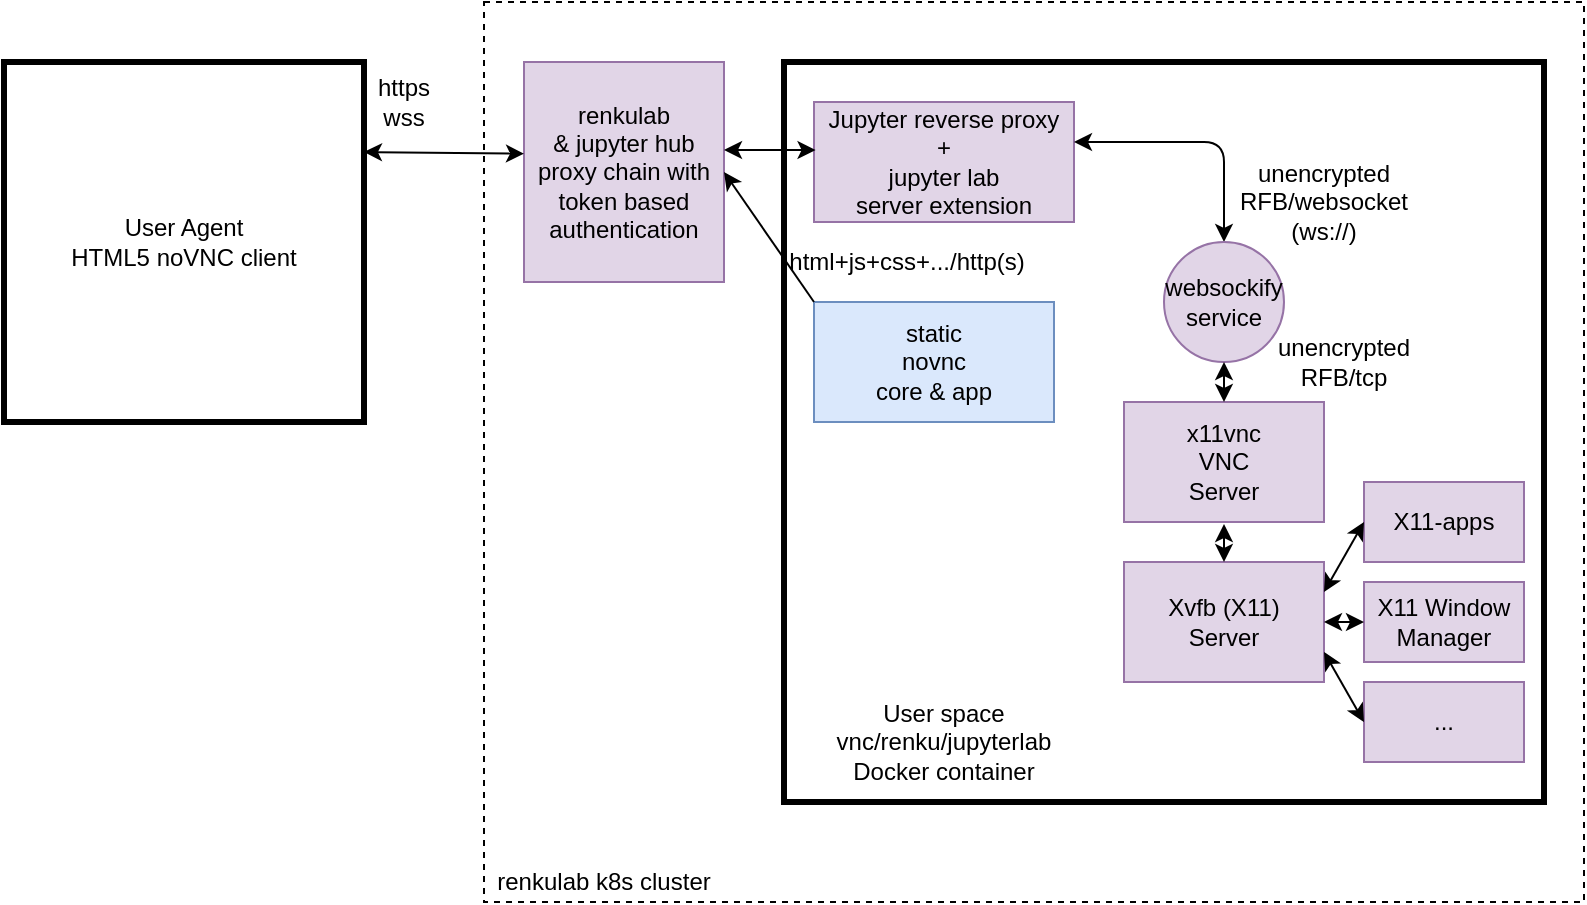 <?xml version="1.0"?>
<mxfile version="13.9.9" type="device">
  <diagram id="oRsjdCRwozJ9lEBOTv6X" name="Page-1"><mxGraphModel dx="1106" dy="1003" grid="1" gridSize="10" guides="1" tooltips="1" connect="1" arrows="1" fold="1" page="1" pageScale="1" pageWidth="827" pageHeight="1169" math="0" shadow="0"><root><mxCell id="0"/><mxCell id="1" parent="0"/><mxCell id="84cEDR2ep9NVqmo1QC96-34" value="" style="rounded=0;whiteSpace=wrap;html=1;strokeWidth=1;dashed=1;perimeterSpacing=0;" vertex="1" parent="1"><mxGeometry x="260" y="90" width="550" height="450" as="geometry"/></mxCell><mxCell id="84cEDR2ep9NVqmo1QC96-1" value="" style="whiteSpace=wrap;html=1;strokeWidth=3;" vertex="1" parent="1"><mxGeometry x="410" y="120" width="380" height="370" as="geometry"/></mxCell><mxCell id="84cEDR2ep9NVqmo1QC96-2" value="Xvfb (X11)&lt;br&gt;Server" style="rounded=0;whiteSpace=wrap;html=1;fillColor=#e1d5e7;strokeColor=#9673a6;" vertex="1" parent="1"><mxGeometry x="580" y="370" width="100" height="60" as="geometry"/></mxCell><mxCell id="84cEDR2ep9NVqmo1QC96-3" value="X11-apps" style="whiteSpace=wrap;html=1;imageAspect=0;resizeWidth=0;fillColor=#e1d5e7;strokeColor=#9673a6;" vertex="1" parent="1"><mxGeometry x="700" y="330" width="80" height="40" as="geometry"/></mxCell><mxCell id="84cEDR2ep9NVqmo1QC96-4" value="X11 Window&lt;br&gt;Manager" style="whiteSpace=wrap;html=1;fillColor=#e1d5e7;strokeColor=#9673a6;" vertex="1" parent="1"><mxGeometry x="700" y="380" width="80" height="40" as="geometry"/></mxCell><mxCell id="84cEDR2ep9NVqmo1QC96-5" value="" style="endArrow=classic;startArrow=classic;html=1;entryX=0;entryY=0.5;entryDx=0;entryDy=0;exitX=1;exitY=0.25;exitDx=0;exitDy=0;" edge="1" parent="1" source="84cEDR2ep9NVqmo1QC96-2" target="84cEDR2ep9NVqmo1QC96-3"><mxGeometry width="50" height="50" relative="1" as="geometry"><mxPoint x="340" y="530" as="sourcePoint"/><mxPoint x="390" y="480" as="targetPoint"/></mxGeometry></mxCell><mxCell id="84cEDR2ep9NVqmo1QC96-6" value="" style="endArrow=classic;startArrow=classic;html=1;entryX=0;entryY=0.5;entryDx=0;entryDy=0;exitX=1;exitY=0.5;exitDx=0;exitDy=0;" edge="1" parent="1" source="84cEDR2ep9NVqmo1QC96-2" target="84cEDR2ep9NVqmo1QC96-4"><mxGeometry width="50" height="50" relative="1" as="geometry"><mxPoint x="340" y="530" as="sourcePoint"/><mxPoint x="390" y="480" as="targetPoint"/></mxGeometry></mxCell><mxCell id="84cEDR2ep9NVqmo1QC96-7" value="User Agent&lt;br&gt;HTML5 noVNC client" style="whiteSpace=wrap;html=1;aspect=fixed;strokeWidth=3;" vertex="1" parent="1"><mxGeometry x="20" y="120" width="180" height="180" as="geometry"/></mxCell><mxCell id="84cEDR2ep9NVqmo1QC96-9" value="x11vnc&lt;br&gt;VNC&lt;br&gt;Server" style="rounded=0;whiteSpace=wrap;html=1;fillColor=#e1d5e7;strokeColor=#9673a6;" vertex="1" parent="1"><mxGeometry x="580" y="290" width="100" height="60" as="geometry"/></mxCell><mxCell id="84cEDR2ep9NVqmo1QC96-10" value="renkulab&lt;br&gt;&amp;amp; jupyter hub&lt;br&gt;proxy chain with&lt;br&gt;token based&lt;br&gt;authentication" style="rounded=0;whiteSpace=wrap;html=1;fillColor=#e1d5e7;strokeColor=#9673a6;" vertex="1" parent="1"><mxGeometry x="280" y="120" width="100" height="110" as="geometry"/></mxCell><mxCell id="84cEDR2ep9NVqmo1QC96-11" value="" style="endArrow=classic;startArrow=classic;html=1;exitX=0.5;exitY=0;exitDx=0;exitDy=0;" edge="1" parent="1" source="84cEDR2ep9NVqmo1QC96-2"><mxGeometry width="50" height="50" relative="1" as="geometry"><mxPoint x="420" y="470" as="sourcePoint"/><mxPoint x="630" y="351" as="targetPoint"/></mxGeometry></mxCell><mxCell id="84cEDR2ep9NVqmo1QC96-13" value="Jupyter reverse proxy&lt;br&gt;+&lt;br&gt;jupyter lab&lt;br&gt;server extension" style="rounded=0;whiteSpace=wrap;html=1;fillColor=#e1d5e7;strokeColor=#9673a6;" vertex="1" parent="1"><mxGeometry x="425" y="140" width="130" height="60" as="geometry"/></mxCell><mxCell id="84cEDR2ep9NVqmo1QC96-14" value="static&lt;br&gt;novnc&lt;br&gt;core &amp;amp; app" style="rounded=0;whiteSpace=wrap;html=1;fillColor=#dae8fc;strokeColor=#6c8ebf;" vertex="1" parent="1"><mxGeometry x="425" y="240" width="120" height="60" as="geometry"/></mxCell><mxCell id="84cEDR2ep9NVqmo1QC96-15" value="" style="endArrow=classic;startArrow=classic;html=1;exitX=0.5;exitY=0;exitDx=0;exitDy=0;" edge="1" parent="1" source="84cEDR2ep9NVqmo1QC96-16"><mxGeometry width="50" height="50" relative="1" as="geometry"><mxPoint x="370" y="440" as="sourcePoint"/><mxPoint x="555" y="160" as="targetPoint"/><Array as="points"><mxPoint x="630" y="160"/></Array></mxGeometry></mxCell><mxCell id="84cEDR2ep9NVqmo1QC96-16" value="websockify&lt;br&gt;service" style="ellipse;whiteSpace=wrap;html=1;aspect=fixed;fillColor=#e1d5e7;strokeColor=#9673a6;" vertex="1" parent="1"><mxGeometry x="600" y="210" width="60" height="60" as="geometry"/></mxCell><mxCell id="84cEDR2ep9NVqmo1QC96-17" value="unencrypted&lt;br&gt;RFB/websocket (ws://)" style="text;html=1;strokeColor=none;fillColor=none;align=center;verticalAlign=middle;whiteSpace=wrap;rounded=0;" vertex="1" parent="1"><mxGeometry x="630" y="180" width="100" height="20" as="geometry"/></mxCell><mxCell id="84cEDR2ep9NVqmo1QC96-18" value="unencrypted RFB/tcp" style="text;html=1;strokeColor=none;fillColor=none;align=center;verticalAlign=middle;whiteSpace=wrap;rounded=0;" vertex="1" parent="1"><mxGeometry x="670" y="260" width="40" height="20" as="geometry"/></mxCell><mxCell id="84cEDR2ep9NVqmo1QC96-19" value="" style="endArrow=classic;startArrow=none;html=1;entryX=1;entryY=0.5;entryDx=0;entryDy=0;exitX=0;exitY=0;exitDx=0;exitDy=0;endFill=1;startFill=0;" edge="1" parent="1" source="84cEDR2ep9NVqmo1QC96-14" target="84cEDR2ep9NVqmo1QC96-10"><mxGeometry width="50" height="50" relative="1" as="geometry"><mxPoint x="600" y="230" as="sourcePoint"/><mxPoint x="540" y="180" as="targetPoint"/></mxGeometry></mxCell><mxCell id="84cEDR2ep9NVqmo1QC96-21" value="" style="endArrow=classic;startArrow=classic;html=1;entryX=0.5;entryY=1;entryDx=0;entryDy=0;exitX=0.5;exitY=0;exitDx=0;exitDy=0;" edge="1" parent="1" source="84cEDR2ep9NVqmo1QC96-9" target="84cEDR2ep9NVqmo1QC96-16"><mxGeometry width="50" height="50" relative="1" as="geometry"><mxPoint x="350" y="250" as="sourcePoint"/><mxPoint x="400" y="200" as="targetPoint"/></mxGeometry></mxCell><mxCell id="84cEDR2ep9NVqmo1QC96-22" value="html+js+css+.../http(s)" style="text;html=1;strokeColor=none;fillColor=none;align=center;verticalAlign=middle;whiteSpace=wrap;rounded=0;" vertex="1" parent="1"><mxGeometry x="414" y="210" width="115" height="20" as="geometry"/></mxCell><mxCell id="84cEDR2ep9NVqmo1QC96-23" value="" style="endArrow=classic;startArrow=classic;html=1;exitX=1;exitY=0.25;exitDx=0;exitDy=0;entryX=0;entryY=0.417;entryDx=0;entryDy=0;entryPerimeter=0;" edge="1" parent="1" source="84cEDR2ep9NVqmo1QC96-7" target="84cEDR2ep9NVqmo1QC96-10"><mxGeometry width="50" height="50" relative="1" as="geometry"><mxPoint x="310" y="250" as="sourcePoint"/><mxPoint x="240" y="170" as="targetPoint"/></mxGeometry></mxCell><mxCell id="84cEDR2ep9NVqmo1QC96-24" value="" style="endArrow=classic;startArrow=classic;html=1;exitX=1;exitY=0.4;exitDx=0;exitDy=0;entryX=0.006;entryY=0.4;entryDx=0;entryDy=0;entryPerimeter=0;exitPerimeter=0;" edge="1" parent="1" source="84cEDR2ep9NVqmo1QC96-10" target="84cEDR2ep9NVqmo1QC96-13"><mxGeometry width="50" height="50" relative="1" as="geometry"><mxPoint x="230" y="175" as="sourcePoint"/><mxPoint x="250" y="175.02" as="targetPoint"/></mxGeometry></mxCell><mxCell id="84cEDR2ep9NVqmo1QC96-28" value="..." style="whiteSpace=wrap;html=1;fillColor=#e1d5e7;strokeColor=#9673a6;" vertex="1" parent="1"><mxGeometry x="700" y="430" width="80" height="40" as="geometry"/></mxCell><mxCell id="84cEDR2ep9NVqmo1QC96-29" value="" style="endArrow=classic;startArrow=classic;html=1;entryX=0;entryY=0.5;entryDx=0;entryDy=0;exitX=1;exitY=0.75;exitDx=0;exitDy=0;" edge="1" parent="1" source="84cEDR2ep9NVqmo1QC96-2" target="84cEDR2ep9NVqmo1QC96-28"><mxGeometry width="50" height="50" relative="1" as="geometry"><mxPoint x="690" y="395" as="sourcePoint"/><mxPoint x="710" y="360" as="targetPoint"/></mxGeometry></mxCell><mxCell id="84cEDR2ep9NVqmo1QC96-30" value="https&lt;br&gt;wss" style="text;html=1;strokeColor=none;fillColor=none;align=center;verticalAlign=middle;whiteSpace=wrap;rounded=0;" vertex="1" parent="1"><mxGeometry x="200" y="130" width="40" height="20" as="geometry"/></mxCell><mxCell id="84cEDR2ep9NVqmo1QC96-32" value="User space&lt;br&gt;vnc/renku/jupyterlab Docker container" style="text;html=1;strokeColor=none;fillColor=none;align=center;verticalAlign=middle;whiteSpace=wrap;rounded=0;" vertex="1" parent="1"><mxGeometry x="430" y="450" width="120" height="20" as="geometry"/></mxCell><mxCell id="84cEDR2ep9NVqmo1QC96-35" value="renkulab k8s cluster" style="text;html=1;strokeColor=none;fillColor=none;align=center;verticalAlign=middle;whiteSpace=wrap;rounded=0;" vertex="1" parent="1"><mxGeometry x="260" y="520" width="120" height="20" as="geometry"/></mxCell></root></mxGraphModel></diagram>
</mxfile>
